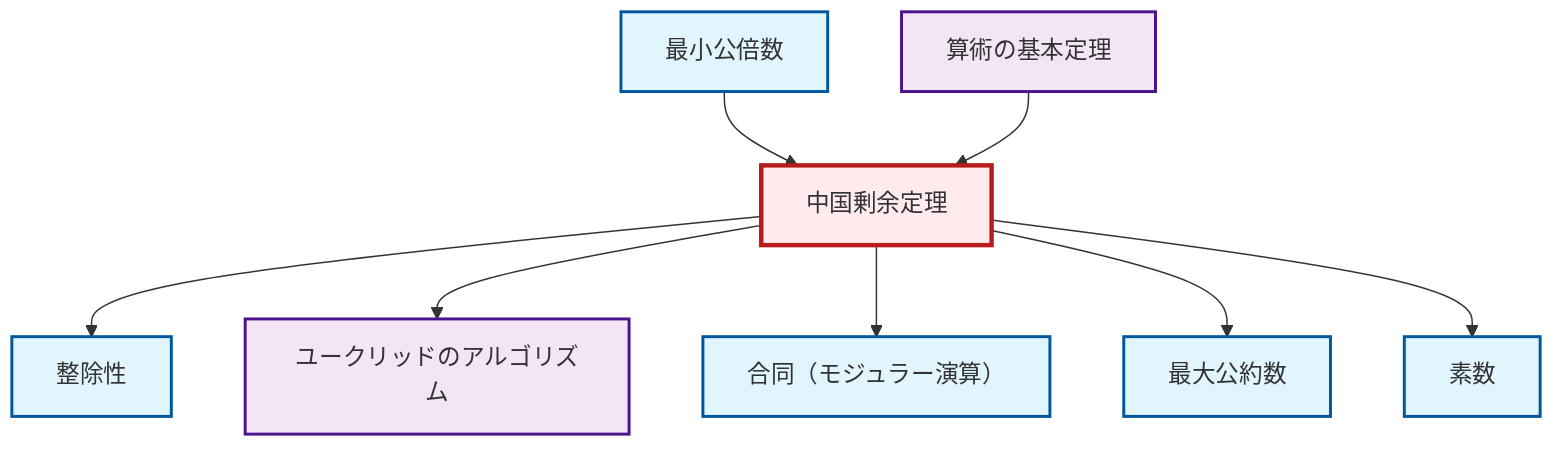 graph TD
    classDef definition fill:#e1f5fe,stroke:#01579b,stroke-width:2px
    classDef theorem fill:#f3e5f5,stroke:#4a148c,stroke-width:2px
    classDef axiom fill:#fff3e0,stroke:#e65100,stroke-width:2px
    classDef example fill:#e8f5e9,stroke:#1b5e20,stroke-width:2px
    classDef current fill:#ffebee,stroke:#b71c1c,stroke-width:3px
    def-lcm["最小公倍数"]:::definition
    def-gcd["最大公約数"]:::definition
    thm-fundamental-arithmetic["算術の基本定理"]:::theorem
    def-divisibility["整除性"]:::definition
    def-congruence["合同（モジュラー演算）"]:::definition
    thm-euclidean-algorithm["ユークリッドのアルゴリズム"]:::theorem
    thm-chinese-remainder["中国剰余定理"]:::theorem
    def-prime["素数"]:::definition
    def-lcm --> thm-chinese-remainder
    thm-chinese-remainder --> def-divisibility
    thm-chinese-remainder --> thm-euclidean-algorithm
    thm-chinese-remainder --> def-congruence
    thm-chinese-remainder --> def-gcd
    thm-fundamental-arithmetic --> thm-chinese-remainder
    thm-chinese-remainder --> def-prime
    class thm-chinese-remainder current